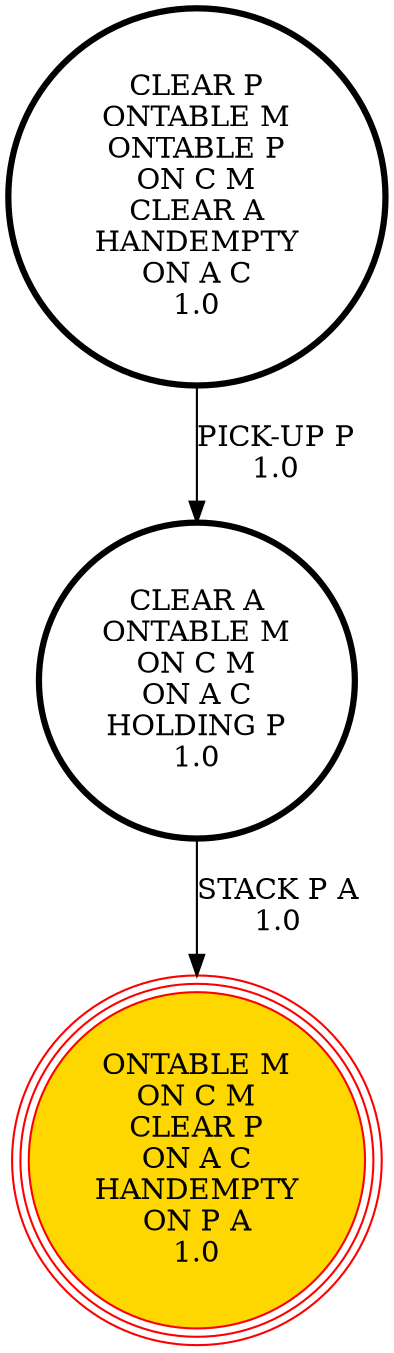 digraph {
"CLEAR A\nONTABLE M\nON C M\nON A C\nHOLDING P\n1.0\n" -> "ONTABLE M\nON C M\nCLEAR P\nON A C\nHANDEMPTY\nON P A\n1.0\n"[label="STACK P A\n1.0\n"];
"CLEAR P\nONTABLE M\nONTABLE P\nON C M\nCLEAR A\nHANDEMPTY\nON A C\n1.0\n" -> "CLEAR A\nONTABLE M\nON C M\nON A C\nHOLDING P\n1.0\n"[label="PICK-UP P\n1.0\n"];
"ONTABLE M\nON C M\nCLEAR P\nON A C\nHANDEMPTY\nON P A\n1.0\n" [shape=circle, style=filled color=red, fillcolor=gold, peripheries=3];
"CLEAR A\nONTABLE M\nON C M\nON A C\nHOLDING P\n1.0\n" [shape=circle, penwidth=3];
"CLEAR P\nONTABLE M\nONTABLE P\nON C M\nCLEAR A\nHANDEMPTY\nON A C\n1.0\n" [shape=circle, penwidth=3];
"ONTABLE M\nON C M\nCLEAR P\nON A C\nHANDEMPTY\nON P A\n1.0\n" [shape=circle, style=filled color=red, fillcolor=gold, peripheries=3];
}
